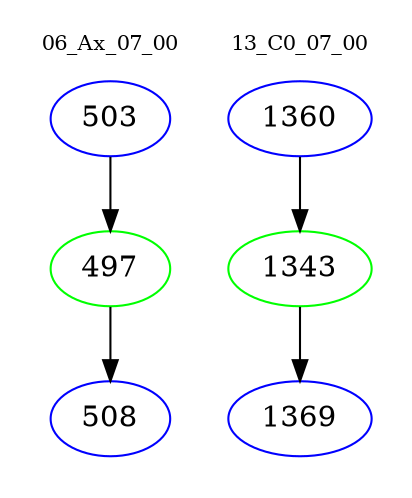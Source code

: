 digraph{
subgraph cluster_0 {
color = white
label = "06_Ax_07_00";
fontsize=10;
T0_503 [label="503", color="blue"]
T0_503 -> T0_497 [color="black"]
T0_497 [label="497", color="green"]
T0_497 -> T0_508 [color="black"]
T0_508 [label="508", color="blue"]
}
subgraph cluster_1 {
color = white
label = "13_C0_07_00";
fontsize=10;
T1_1360 [label="1360", color="blue"]
T1_1360 -> T1_1343 [color="black"]
T1_1343 [label="1343", color="green"]
T1_1343 -> T1_1369 [color="black"]
T1_1369 [label="1369", color="blue"]
}
}
